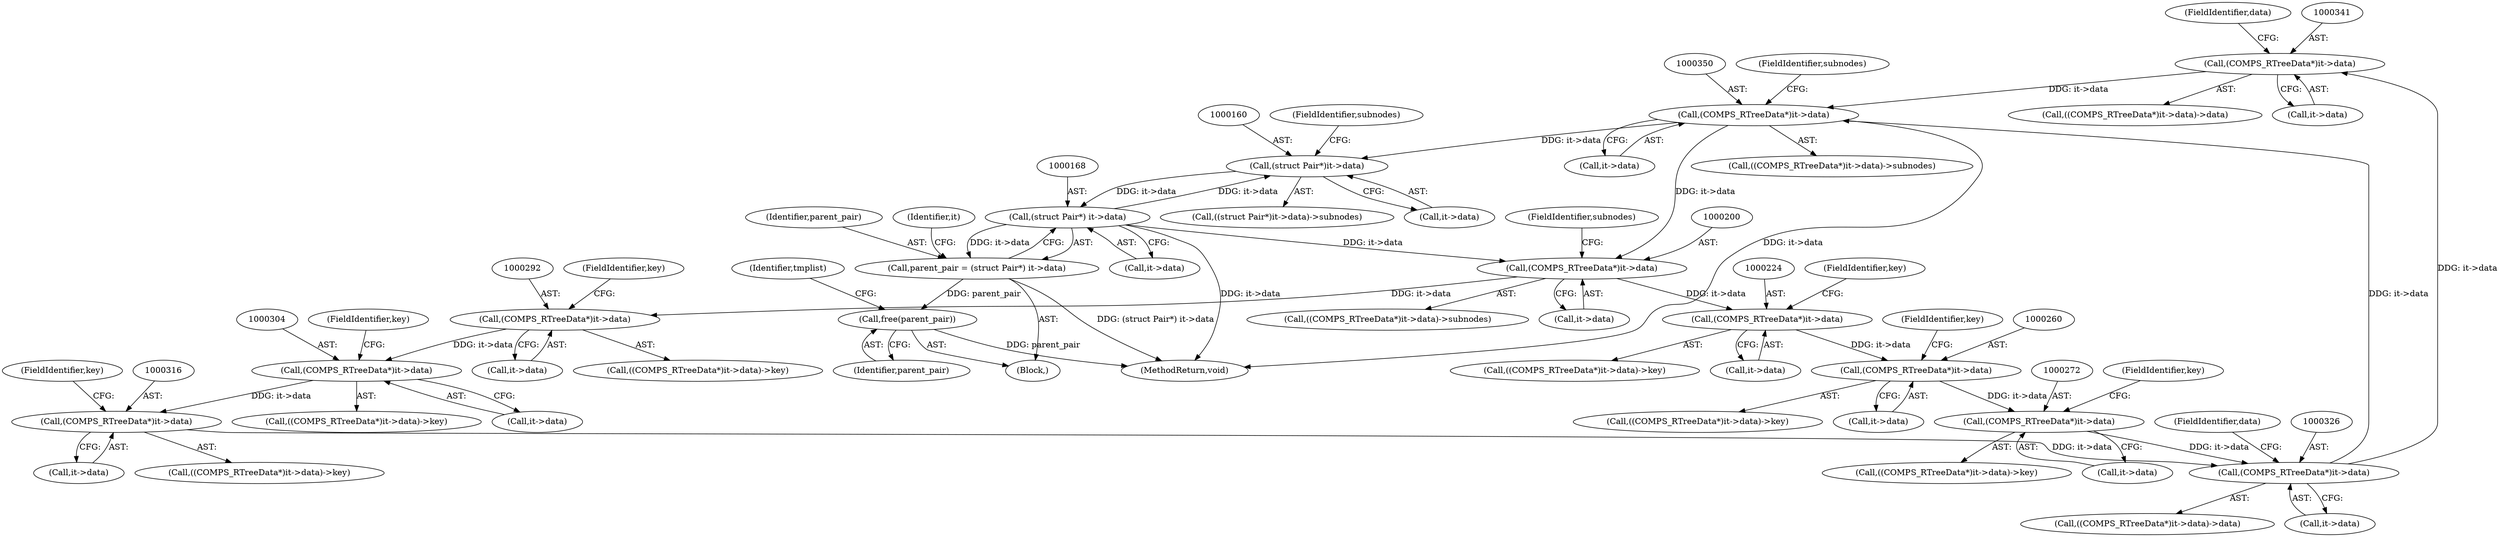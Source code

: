digraph "0_libcomps_e3a5d056633677959ad924a51758876d415e7046_2@pointer" {
"1000340" [label="(Call,(COMPS_RTreeData*)it->data)"];
"1000325" [label="(Call,(COMPS_RTreeData*)it->data)"];
"1000271" [label="(Call,(COMPS_RTreeData*)it->data)"];
"1000259" [label="(Call,(COMPS_RTreeData*)it->data)"];
"1000223" [label="(Call,(COMPS_RTreeData*)it->data)"];
"1000199" [label="(Call,(COMPS_RTreeData*)it->data)"];
"1000349" [label="(Call,(COMPS_RTreeData*)it->data)"];
"1000340" [label="(Call,(COMPS_RTreeData*)it->data)"];
"1000167" [label="(Call,(struct Pair*) it->data)"];
"1000159" [label="(Call,(struct Pair*)it->data)"];
"1000315" [label="(Call,(COMPS_RTreeData*)it->data)"];
"1000303" [label="(Call,(COMPS_RTreeData*)it->data)"];
"1000291" [label="(Call,(COMPS_RTreeData*)it->data)"];
"1000165" [label="(Call,parent_pair = (struct Pair*) it->data)"];
"1000373" [label="(Call,free(parent_pair))"];
"1000345" [label="(FieldIdentifier,data)"];
"1000223" [label="(Call,(COMPS_RTreeData*)it->data)"];
"1000204" [label="(FieldIdentifier,subnodes)"];
"1000342" [label="(Call,it->data)"];
"1000349" [label="(Call,(COMPS_RTreeData*)it->data)"];
"1000340" [label="(Call,(COMPS_RTreeData*)it->data)"];
"1000330" [label="(FieldIdentifier,data)"];
"1000228" [label="(FieldIdentifier,key)"];
"1000354" [label="(FieldIdentifier,subnodes)"];
"1000276" [label="(FieldIdentifier,key)"];
"1000225" [label="(Call,it->data)"];
"1000158" [label="(Call,((struct Pair*)it->data)->subnodes)"];
"1000305" [label="(Call,it->data)"];
"1000317" [label="(Call,it->data)"];
"1000290" [label="(Call,((COMPS_RTreeData*)it->data)->key)"];
"1000296" [label="(FieldIdentifier,key)"];
"1000373" [label="(Call,free(parent_pair))"];
"1000145" [label="(Block,)"];
"1000270" [label="(Call,((COMPS_RTreeData*)it->data)->key)"];
"1000201" [label="(Call,it->data)"];
"1000291" [label="(Call,(COMPS_RTreeData*)it->data)"];
"1000164" [label="(FieldIdentifier,subnodes)"];
"1000324" [label="(Call,((COMPS_RTreeData*)it->data)->data)"];
"1000303" [label="(Call,(COMPS_RTreeData*)it->data)"];
"1000314" [label="(Call,((COMPS_RTreeData*)it->data)->key)"];
"1000351" [label="(Call,it->data)"];
"1000271" [label="(Call,(COMPS_RTreeData*)it->data)"];
"1000325" [label="(Call,(COMPS_RTreeData*)it->data)"];
"1000169" [label="(Call,it->data)"];
"1000259" [label="(Call,(COMPS_RTreeData*)it->data)"];
"1000198" [label="(Call,((COMPS_RTreeData*)it->data)->subnodes)"];
"1000378" [label="(MethodReturn,void)"];
"1000161" [label="(Call,it->data)"];
"1000308" [label="(FieldIdentifier,key)"];
"1000199" [label="(Call,(COMPS_RTreeData*)it->data)"];
"1000261" [label="(Call,it->data)"];
"1000273" [label="(Call,it->data)"];
"1000315" [label="(Call,(COMPS_RTreeData*)it->data)"];
"1000264" [label="(FieldIdentifier,key)"];
"1000159" [label="(Call,(struct Pair*)it->data)"];
"1000142" [label="(Identifier,tmplist)"];
"1000374" [label="(Identifier,parent_pair)"];
"1000320" [label="(FieldIdentifier,key)"];
"1000302" [label="(Call,((COMPS_RTreeData*)it->data)->key)"];
"1000166" [label="(Identifier,parent_pair)"];
"1000348" [label="(Call,((COMPS_RTreeData*)it->data)->subnodes)"];
"1000165" [label="(Call,parent_pair = (struct Pair*) it->data)"];
"1000339" [label="(Call,((COMPS_RTreeData*)it->data)->data)"];
"1000327" [label="(Call,it->data)"];
"1000293" [label="(Call,it->data)"];
"1000173" [label="(Identifier,it)"];
"1000167" [label="(Call,(struct Pair*) it->data)"];
"1000222" [label="(Call,((COMPS_RTreeData*)it->data)->key)"];
"1000258" [label="(Call,((COMPS_RTreeData*)it->data)->key)"];
"1000340" -> "1000339"  [label="AST: "];
"1000340" -> "1000342"  [label="CFG: "];
"1000341" -> "1000340"  [label="AST: "];
"1000342" -> "1000340"  [label="AST: "];
"1000345" -> "1000340"  [label="CFG: "];
"1000325" -> "1000340"  [label="DDG: it->data"];
"1000340" -> "1000349"  [label="DDG: it->data"];
"1000325" -> "1000324"  [label="AST: "];
"1000325" -> "1000327"  [label="CFG: "];
"1000326" -> "1000325"  [label="AST: "];
"1000327" -> "1000325"  [label="AST: "];
"1000330" -> "1000325"  [label="CFG: "];
"1000271" -> "1000325"  [label="DDG: it->data"];
"1000315" -> "1000325"  [label="DDG: it->data"];
"1000325" -> "1000349"  [label="DDG: it->data"];
"1000271" -> "1000270"  [label="AST: "];
"1000271" -> "1000273"  [label="CFG: "];
"1000272" -> "1000271"  [label="AST: "];
"1000273" -> "1000271"  [label="AST: "];
"1000276" -> "1000271"  [label="CFG: "];
"1000259" -> "1000271"  [label="DDG: it->data"];
"1000259" -> "1000258"  [label="AST: "];
"1000259" -> "1000261"  [label="CFG: "];
"1000260" -> "1000259"  [label="AST: "];
"1000261" -> "1000259"  [label="AST: "];
"1000264" -> "1000259"  [label="CFG: "];
"1000223" -> "1000259"  [label="DDG: it->data"];
"1000223" -> "1000222"  [label="AST: "];
"1000223" -> "1000225"  [label="CFG: "];
"1000224" -> "1000223"  [label="AST: "];
"1000225" -> "1000223"  [label="AST: "];
"1000228" -> "1000223"  [label="CFG: "];
"1000199" -> "1000223"  [label="DDG: it->data"];
"1000199" -> "1000198"  [label="AST: "];
"1000199" -> "1000201"  [label="CFG: "];
"1000200" -> "1000199"  [label="AST: "];
"1000201" -> "1000199"  [label="AST: "];
"1000204" -> "1000199"  [label="CFG: "];
"1000349" -> "1000199"  [label="DDG: it->data"];
"1000167" -> "1000199"  [label="DDG: it->data"];
"1000199" -> "1000291"  [label="DDG: it->data"];
"1000349" -> "1000348"  [label="AST: "];
"1000349" -> "1000351"  [label="CFG: "];
"1000350" -> "1000349"  [label="AST: "];
"1000351" -> "1000349"  [label="AST: "];
"1000354" -> "1000349"  [label="CFG: "];
"1000349" -> "1000378"  [label="DDG: it->data"];
"1000349" -> "1000159"  [label="DDG: it->data"];
"1000167" -> "1000165"  [label="AST: "];
"1000167" -> "1000169"  [label="CFG: "];
"1000168" -> "1000167"  [label="AST: "];
"1000169" -> "1000167"  [label="AST: "];
"1000165" -> "1000167"  [label="CFG: "];
"1000167" -> "1000378"  [label="DDG: it->data"];
"1000167" -> "1000159"  [label="DDG: it->data"];
"1000167" -> "1000165"  [label="DDG: it->data"];
"1000159" -> "1000167"  [label="DDG: it->data"];
"1000159" -> "1000158"  [label="AST: "];
"1000159" -> "1000161"  [label="CFG: "];
"1000160" -> "1000159"  [label="AST: "];
"1000161" -> "1000159"  [label="AST: "];
"1000164" -> "1000159"  [label="CFG: "];
"1000315" -> "1000314"  [label="AST: "];
"1000315" -> "1000317"  [label="CFG: "];
"1000316" -> "1000315"  [label="AST: "];
"1000317" -> "1000315"  [label="AST: "];
"1000320" -> "1000315"  [label="CFG: "];
"1000303" -> "1000315"  [label="DDG: it->data"];
"1000303" -> "1000302"  [label="AST: "];
"1000303" -> "1000305"  [label="CFG: "];
"1000304" -> "1000303"  [label="AST: "];
"1000305" -> "1000303"  [label="AST: "];
"1000308" -> "1000303"  [label="CFG: "];
"1000291" -> "1000303"  [label="DDG: it->data"];
"1000291" -> "1000290"  [label="AST: "];
"1000291" -> "1000293"  [label="CFG: "];
"1000292" -> "1000291"  [label="AST: "];
"1000293" -> "1000291"  [label="AST: "];
"1000296" -> "1000291"  [label="CFG: "];
"1000165" -> "1000145"  [label="AST: "];
"1000166" -> "1000165"  [label="AST: "];
"1000173" -> "1000165"  [label="CFG: "];
"1000165" -> "1000378"  [label="DDG: (struct Pair*) it->data"];
"1000165" -> "1000373"  [label="DDG: parent_pair"];
"1000373" -> "1000145"  [label="AST: "];
"1000373" -> "1000374"  [label="CFG: "];
"1000374" -> "1000373"  [label="AST: "];
"1000142" -> "1000373"  [label="CFG: "];
"1000373" -> "1000378"  [label="DDG: parent_pair"];
}
